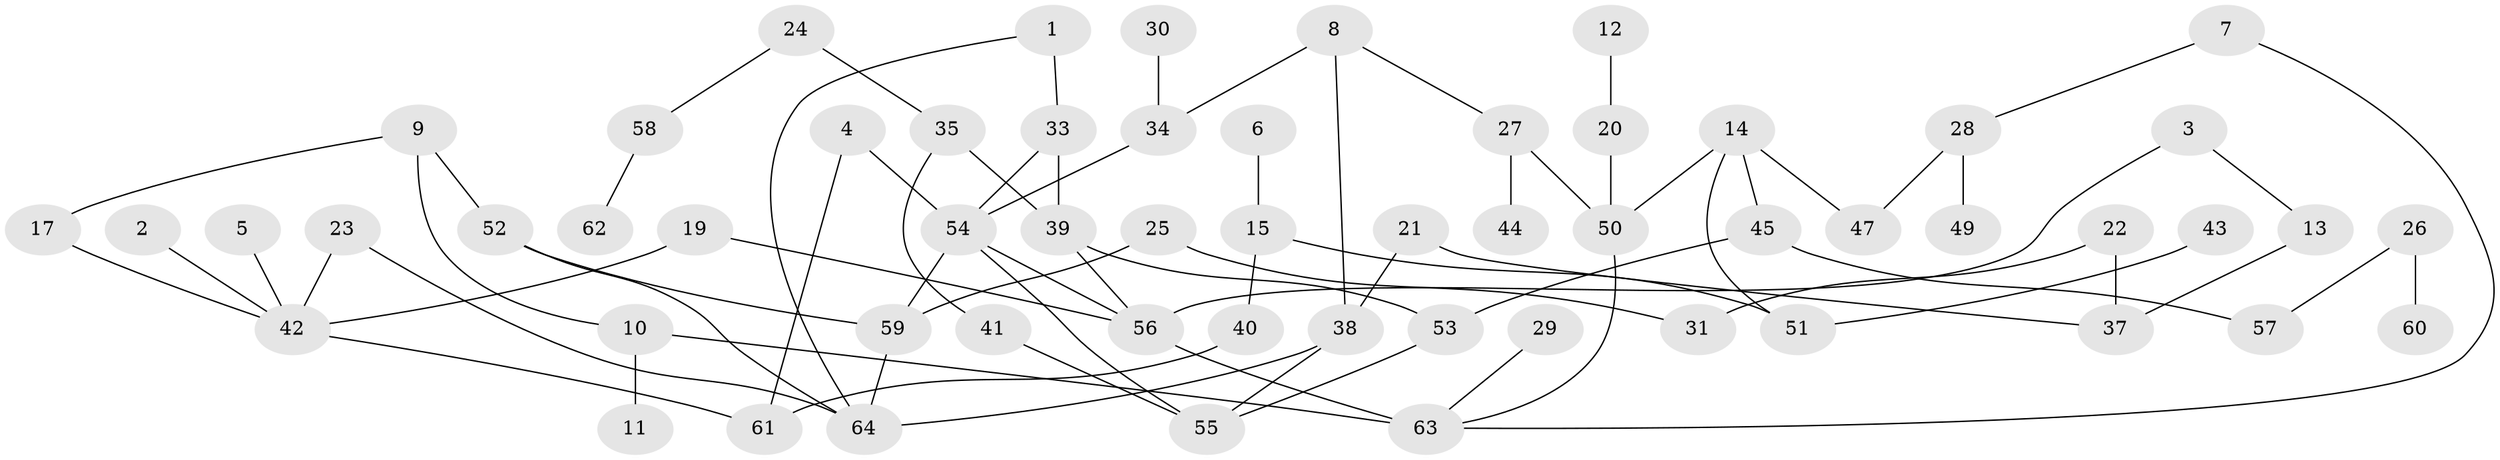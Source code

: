 // original degree distribution, {2: 0.330188679245283, 1: 0.3018867924528302, 4: 0.10377358490566038, 3: 0.1792452830188679, 5: 0.03773584905660377, 0: 0.02830188679245283, 7: 0.009433962264150943, 8: 0.009433962264150943}
// Generated by graph-tools (version 1.1) at 2025/35/03/04/25 23:35:56]
// undirected, 58 vertices, 74 edges
graph export_dot {
  node [color=gray90,style=filled];
  1;
  2;
  3;
  4;
  5;
  6;
  7;
  8;
  9;
  10;
  11;
  12;
  13;
  14;
  15;
  17;
  19;
  20;
  21;
  22;
  23;
  24;
  25;
  26;
  27;
  28;
  29;
  30;
  31;
  33;
  34;
  35;
  37;
  38;
  39;
  40;
  41;
  42;
  43;
  44;
  45;
  47;
  49;
  50;
  51;
  52;
  53;
  54;
  55;
  56;
  57;
  58;
  59;
  60;
  61;
  62;
  63;
  64;
  1 -- 33 [weight=1.0];
  1 -- 64 [weight=1.0];
  2 -- 42 [weight=1.0];
  3 -- 13 [weight=1.0];
  3 -- 56 [weight=1.0];
  4 -- 54 [weight=1.0];
  4 -- 61 [weight=1.0];
  5 -- 42 [weight=1.0];
  6 -- 15 [weight=1.0];
  7 -- 28 [weight=1.0];
  7 -- 63 [weight=1.0];
  8 -- 27 [weight=1.0];
  8 -- 34 [weight=1.0];
  8 -- 38 [weight=1.0];
  9 -- 10 [weight=1.0];
  9 -- 17 [weight=1.0];
  9 -- 52 [weight=1.0];
  10 -- 11 [weight=1.0];
  10 -- 63 [weight=2.0];
  12 -- 20 [weight=1.0];
  13 -- 37 [weight=1.0];
  14 -- 45 [weight=1.0];
  14 -- 47 [weight=1.0];
  14 -- 50 [weight=1.0];
  14 -- 51 [weight=1.0];
  15 -- 40 [weight=1.0];
  15 -- 51 [weight=1.0];
  17 -- 42 [weight=1.0];
  19 -- 42 [weight=1.0];
  19 -- 56 [weight=1.0];
  20 -- 50 [weight=1.0];
  21 -- 37 [weight=1.0];
  21 -- 38 [weight=1.0];
  22 -- 31 [weight=1.0];
  22 -- 37 [weight=1.0];
  23 -- 42 [weight=1.0];
  23 -- 64 [weight=1.0];
  24 -- 35 [weight=1.0];
  24 -- 58 [weight=1.0];
  25 -- 31 [weight=1.0];
  25 -- 59 [weight=1.0];
  26 -- 57 [weight=1.0];
  26 -- 60 [weight=1.0];
  27 -- 44 [weight=1.0];
  27 -- 50 [weight=1.0];
  28 -- 47 [weight=1.0];
  28 -- 49 [weight=1.0];
  29 -- 63 [weight=1.0];
  30 -- 34 [weight=1.0];
  33 -- 39 [weight=2.0];
  33 -- 54 [weight=1.0];
  34 -- 54 [weight=1.0];
  35 -- 39 [weight=1.0];
  35 -- 41 [weight=1.0];
  38 -- 55 [weight=1.0];
  38 -- 64 [weight=1.0];
  39 -- 53 [weight=1.0];
  39 -- 56 [weight=1.0];
  40 -- 61 [weight=1.0];
  41 -- 55 [weight=1.0];
  42 -- 61 [weight=1.0];
  43 -- 51 [weight=1.0];
  45 -- 53 [weight=1.0];
  45 -- 57 [weight=1.0];
  50 -- 63 [weight=1.0];
  52 -- 59 [weight=1.0];
  52 -- 64 [weight=1.0];
  53 -- 55 [weight=1.0];
  54 -- 55 [weight=1.0];
  54 -- 56 [weight=2.0];
  54 -- 59 [weight=1.0];
  56 -- 63 [weight=1.0];
  58 -- 62 [weight=1.0];
  59 -- 64 [weight=1.0];
}
